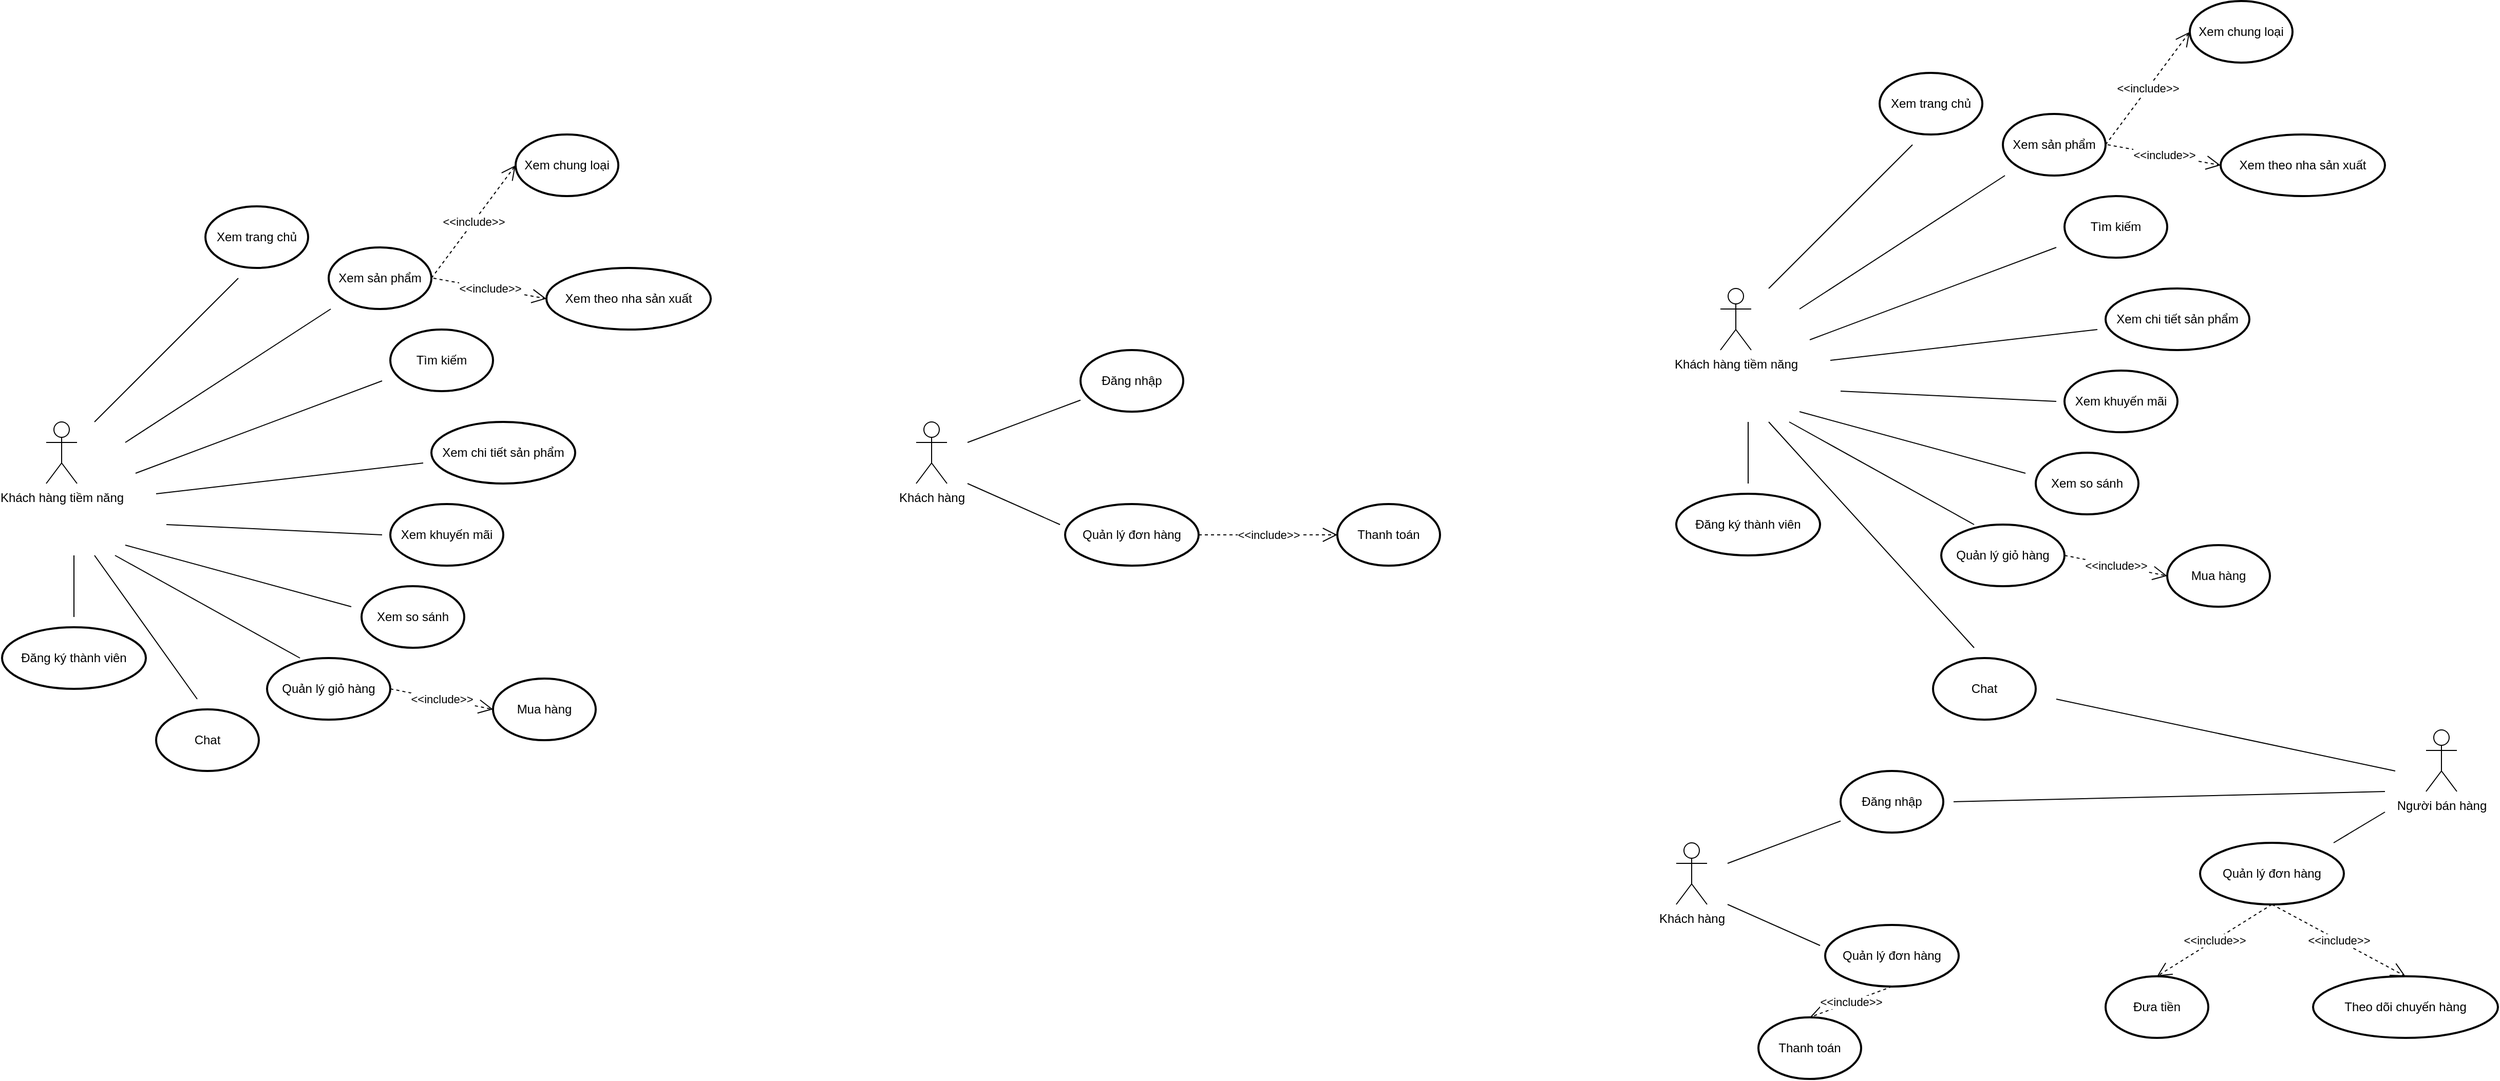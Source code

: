 <mxfile version="28.0.1">
  <diagram name="Page-1" id="qq9sx-u8qa_xeT4T1fkd">
    <mxGraphModel dx="1713" dy="1063" grid="1" gridSize="10" guides="1" tooltips="1" connect="1" arrows="1" fold="1" page="1" pageScale="1" pageWidth="850" pageHeight="1100" math="0" shadow="0">
      <root>
        <mxCell id="0" />
        <mxCell id="1" parent="0" />
        <mxCell id="FoH2gdAt09zRC_ZvA1Tf-1" value="Khách hàng tiềm năng" style="shape=umlActor;verticalLabelPosition=bottom;verticalAlign=top;html=1;outlineConnect=0;" vertex="1" parent="1">
          <mxGeometry x="1003" y="440" width="30" height="60" as="geometry" />
        </mxCell>
        <mxCell id="FoH2gdAt09zRC_ZvA1Tf-3" value="Xem trang chủ" style="strokeWidth=2;html=1;shape=mxgraph.flowchart.start_1;whiteSpace=wrap;" vertex="1" parent="1">
          <mxGeometry x="1158" y="230" width="100" height="60" as="geometry" />
        </mxCell>
        <mxCell id="FoH2gdAt09zRC_ZvA1Tf-4" value="Xem sản phẩm" style="strokeWidth=2;html=1;shape=mxgraph.flowchart.start_1;whiteSpace=wrap;" vertex="1" parent="1">
          <mxGeometry x="1278" y="270" width="100" height="60" as="geometry" />
        </mxCell>
        <mxCell id="FoH2gdAt09zRC_ZvA1Tf-5" value="Tìm kiếm" style="strokeWidth=2;html=1;shape=mxgraph.flowchart.start_1;whiteSpace=wrap;" vertex="1" parent="1">
          <mxGeometry x="1338" y="350" width="100" height="60" as="geometry" />
        </mxCell>
        <mxCell id="FoH2gdAt09zRC_ZvA1Tf-6" value="Xem chi tiết sản phẩm" style="strokeWidth=2;html=1;shape=mxgraph.flowchart.start_1;whiteSpace=wrap;" vertex="1" parent="1">
          <mxGeometry x="1378" y="440" width="140" height="60" as="geometry" />
        </mxCell>
        <mxCell id="FoH2gdAt09zRC_ZvA1Tf-7" value="Xem khuyến mãi" style="strokeWidth=2;html=1;shape=mxgraph.flowchart.start_1;whiteSpace=wrap;" vertex="1" parent="1">
          <mxGeometry x="1338" y="520" width="110" height="60" as="geometry" />
        </mxCell>
        <mxCell id="FoH2gdAt09zRC_ZvA1Tf-8" value="Quản lý giỏ hàng" style="strokeWidth=2;html=1;shape=mxgraph.flowchart.start_1;whiteSpace=wrap;" vertex="1" parent="1">
          <mxGeometry x="1218" y="670" width="120" height="60" as="geometry" />
        </mxCell>
        <mxCell id="FoH2gdAt09zRC_ZvA1Tf-9" value="Xem so sánh" style="strokeWidth=2;html=1;shape=mxgraph.flowchart.start_1;whiteSpace=wrap;" vertex="1" parent="1">
          <mxGeometry x="1310" y="600" width="100" height="60" as="geometry" />
        </mxCell>
        <mxCell id="FoH2gdAt09zRC_ZvA1Tf-10" value="Chat" style="strokeWidth=2;html=1;shape=mxgraph.flowchart.start_1;whiteSpace=wrap;" vertex="1" parent="1">
          <mxGeometry x="1110" y="720" width="100" height="60" as="geometry" />
        </mxCell>
        <mxCell id="FoH2gdAt09zRC_ZvA1Tf-11" value="Đăng ký thành viên" style="strokeWidth=2;html=1;shape=mxgraph.flowchart.start_1;whiteSpace=wrap;" vertex="1" parent="1">
          <mxGeometry x="960" y="640" width="140" height="60" as="geometry" />
        </mxCell>
        <mxCell id="FoH2gdAt09zRC_ZvA1Tf-13" value="" style="endArrow=none;html=1;rounded=0;" edge="1" parent="1">
          <mxGeometry width="50" height="50" relative="1" as="geometry">
            <mxPoint x="1050" y="440" as="sourcePoint" />
            <mxPoint x="1190" y="300" as="targetPoint" />
          </mxGeometry>
        </mxCell>
        <mxCell id="FoH2gdAt09zRC_ZvA1Tf-14" value="" style="endArrow=none;html=1;rounded=0;" edge="1" parent="1">
          <mxGeometry width="50" height="50" relative="1" as="geometry">
            <mxPoint x="1080" y="460" as="sourcePoint" />
            <mxPoint x="1280" y="330" as="targetPoint" />
          </mxGeometry>
        </mxCell>
        <mxCell id="FoH2gdAt09zRC_ZvA1Tf-15" value="" style="endArrow=none;html=1;rounded=0;" edge="1" parent="1">
          <mxGeometry width="50" height="50" relative="1" as="geometry">
            <mxPoint x="1090" y="490" as="sourcePoint" />
            <mxPoint x="1330" y="400" as="targetPoint" />
          </mxGeometry>
        </mxCell>
        <mxCell id="FoH2gdAt09zRC_ZvA1Tf-17" value="" style="endArrow=none;html=1;rounded=0;" edge="1" parent="1">
          <mxGeometry width="50" height="50" relative="1" as="geometry">
            <mxPoint x="1110" y="510" as="sourcePoint" />
            <mxPoint x="1370" y="480" as="targetPoint" />
          </mxGeometry>
        </mxCell>
        <mxCell id="FoH2gdAt09zRC_ZvA1Tf-18" value="" style="endArrow=none;html=1;rounded=0;" edge="1" parent="1">
          <mxGeometry width="50" height="50" relative="1" as="geometry">
            <mxPoint x="1120" y="540" as="sourcePoint" />
            <mxPoint x="1330" y="550" as="targetPoint" />
          </mxGeometry>
        </mxCell>
        <mxCell id="FoH2gdAt09zRC_ZvA1Tf-19" value="" style="endArrow=none;html=1;rounded=0;" edge="1" parent="1">
          <mxGeometry width="50" height="50" relative="1" as="geometry">
            <mxPoint x="1080" y="560" as="sourcePoint" />
            <mxPoint x="1300" y="620" as="targetPoint" />
          </mxGeometry>
        </mxCell>
        <mxCell id="FoH2gdAt09zRC_ZvA1Tf-20" value="" style="endArrow=none;html=1;rounded=0;" edge="1" parent="1">
          <mxGeometry width="50" height="50" relative="1" as="geometry">
            <mxPoint x="1070" y="570" as="sourcePoint" />
            <mxPoint x="1250" y="670" as="targetPoint" />
          </mxGeometry>
        </mxCell>
        <mxCell id="FoH2gdAt09zRC_ZvA1Tf-22" value="" style="endArrow=none;html=1;rounded=0;" edge="1" parent="1">
          <mxGeometry width="50" height="50" relative="1" as="geometry">
            <mxPoint x="1050" y="570" as="sourcePoint" />
            <mxPoint x="1150" y="710" as="targetPoint" />
          </mxGeometry>
        </mxCell>
        <mxCell id="FoH2gdAt09zRC_ZvA1Tf-23" value="" style="endArrow=none;html=1;rounded=0;" edge="1" parent="1">
          <mxGeometry width="50" height="50" relative="1" as="geometry">
            <mxPoint x="1030" y="570" as="sourcePoint" />
            <mxPoint x="1030" y="630" as="targetPoint" />
          </mxGeometry>
        </mxCell>
        <mxCell id="FoH2gdAt09zRC_ZvA1Tf-24" value="Xem chung loại" style="strokeWidth=2;html=1;shape=mxgraph.flowchart.start_1;whiteSpace=wrap;" vertex="1" parent="1">
          <mxGeometry x="1460" y="160" width="100" height="60" as="geometry" />
        </mxCell>
        <mxCell id="FoH2gdAt09zRC_ZvA1Tf-25" value="Xem theo nha sản xuất" style="strokeWidth=2;html=1;shape=mxgraph.flowchart.start_1;whiteSpace=wrap;" vertex="1" parent="1">
          <mxGeometry x="1490" y="290" width="160" height="60" as="geometry" />
        </mxCell>
        <mxCell id="FoH2gdAt09zRC_ZvA1Tf-26" value="Mua hàng" style="strokeWidth=2;html=1;shape=mxgraph.flowchart.start_1;whiteSpace=wrap;" vertex="1" parent="1">
          <mxGeometry x="1438" y="690" width="100" height="60" as="geometry" />
        </mxCell>
        <mxCell id="FoH2gdAt09zRC_ZvA1Tf-27" value="&amp;lt;&amp;lt;include&amp;gt;&amp;gt;" style="endArrow=open;endSize=12;dashed=1;html=1;rounded=0;exitX=1;exitY=0.5;exitDx=0;exitDy=0;exitPerimeter=0;entryX=0;entryY=0.5;entryDx=0;entryDy=0;entryPerimeter=0;" edge="1" parent="1" source="FoH2gdAt09zRC_ZvA1Tf-4" target="FoH2gdAt09zRC_ZvA1Tf-24">
          <mxGeometry width="160" relative="1" as="geometry">
            <mxPoint x="1275" y="170" as="sourcePoint" />
            <mxPoint x="1435" y="170" as="targetPoint" />
          </mxGeometry>
        </mxCell>
        <mxCell id="FoH2gdAt09zRC_ZvA1Tf-28" value="&amp;lt;&amp;lt;include&amp;gt;&amp;gt;" style="endArrow=open;endSize=12;dashed=1;html=1;rounded=0;entryX=0;entryY=0.5;entryDx=0;entryDy=0;entryPerimeter=0;" edge="1" parent="1" target="FoH2gdAt09zRC_ZvA1Tf-25">
          <mxGeometry width="160" relative="1" as="geometry">
            <mxPoint x="1380" y="300" as="sourcePoint" />
            <mxPoint x="1532" y="300" as="targetPoint" />
          </mxGeometry>
        </mxCell>
        <mxCell id="FoH2gdAt09zRC_ZvA1Tf-29" value="&amp;lt;&amp;lt;include&amp;gt;&amp;gt;" style="endArrow=open;endSize=12;dashed=1;html=1;rounded=0;exitX=1;exitY=0.5;exitDx=0;exitDy=0;exitPerimeter=0;entryX=0;entryY=0.5;entryDx=0;entryDy=0;entryPerimeter=0;" edge="1" parent="1" source="FoH2gdAt09zRC_ZvA1Tf-8" target="FoH2gdAt09zRC_ZvA1Tf-26">
          <mxGeometry width="160" relative="1" as="geometry">
            <mxPoint x="1410" y="950" as="sourcePoint" />
            <mxPoint x="1492" y="840" as="targetPoint" />
          </mxGeometry>
        </mxCell>
        <mxCell id="FoH2gdAt09zRC_ZvA1Tf-30" value="Khách hàng" style="shape=umlActor;verticalLabelPosition=bottom;verticalAlign=top;html=1;" vertex="1" parent="1">
          <mxGeometry x="1850" y="440" width="30" height="60" as="geometry" />
        </mxCell>
        <mxCell id="FoH2gdAt09zRC_ZvA1Tf-33" value="Đăng nhập" style="strokeWidth=2;html=1;shape=mxgraph.flowchart.start_1;whiteSpace=wrap;" vertex="1" parent="1">
          <mxGeometry x="2010" y="370" width="100" height="60" as="geometry" />
        </mxCell>
        <mxCell id="FoH2gdAt09zRC_ZvA1Tf-34" value="Quản lý đơn hàng" style="strokeWidth=2;html=1;shape=mxgraph.flowchart.start_1;whiteSpace=wrap;" vertex="1" parent="1">
          <mxGeometry x="1995" y="520" width="130" height="60" as="geometry" />
        </mxCell>
        <mxCell id="FoH2gdAt09zRC_ZvA1Tf-35" value="Thanh toán" style="strokeWidth=2;html=1;shape=mxgraph.flowchart.start_1;whiteSpace=wrap;" vertex="1" parent="1">
          <mxGeometry x="2260" y="520" width="100" height="60" as="geometry" />
        </mxCell>
        <mxCell id="FoH2gdAt09zRC_ZvA1Tf-36" value="" style="endArrow=none;html=1;rounded=0;" edge="1" parent="1" target="FoH2gdAt09zRC_ZvA1Tf-33">
          <mxGeometry width="50" height="50" relative="1" as="geometry">
            <mxPoint x="1900" y="460" as="sourcePoint" />
            <mxPoint x="2020" y="360" as="targetPoint" />
          </mxGeometry>
        </mxCell>
        <mxCell id="FoH2gdAt09zRC_ZvA1Tf-37" value="" style="endArrow=none;html=1;rounded=0;" edge="1" parent="1">
          <mxGeometry width="50" height="50" relative="1" as="geometry">
            <mxPoint x="1900" y="500" as="sourcePoint" />
            <mxPoint x="1990" y="540" as="targetPoint" />
          </mxGeometry>
        </mxCell>
        <mxCell id="FoH2gdAt09zRC_ZvA1Tf-38" value="&amp;lt;&amp;lt;include&amp;gt;&amp;gt;" style="endArrow=open;endSize=12;dashed=1;html=1;rounded=0;exitX=1;exitY=0.5;exitDx=0;exitDy=0;exitPerimeter=0;entryX=0;entryY=0.5;entryDx=0;entryDy=0;entryPerimeter=0;" edge="1" parent="1" source="FoH2gdAt09zRC_ZvA1Tf-34" target="FoH2gdAt09zRC_ZvA1Tf-35">
          <mxGeometry width="160" relative="1" as="geometry">
            <mxPoint x="2160" y="670" as="sourcePoint" />
            <mxPoint x="2260" y="690" as="targetPoint" />
          </mxGeometry>
        </mxCell>
        <mxCell id="FoH2gdAt09zRC_ZvA1Tf-40" value="Khách hàng tiềm năng" style="shape=umlActor;verticalLabelPosition=bottom;verticalAlign=top;html=1;outlineConnect=0;" vertex="1" parent="1">
          <mxGeometry x="2633" y="310" width="30" height="60" as="geometry" />
        </mxCell>
        <mxCell id="FoH2gdAt09zRC_ZvA1Tf-41" value="Xem trang chủ" style="strokeWidth=2;html=1;shape=mxgraph.flowchart.start_1;whiteSpace=wrap;" vertex="1" parent="1">
          <mxGeometry x="2788" y="100" width="100" height="60" as="geometry" />
        </mxCell>
        <mxCell id="FoH2gdAt09zRC_ZvA1Tf-42" value="Xem sản phẩm" style="strokeWidth=2;html=1;shape=mxgraph.flowchart.start_1;whiteSpace=wrap;" vertex="1" parent="1">
          <mxGeometry x="2908" y="140" width="100" height="60" as="geometry" />
        </mxCell>
        <mxCell id="FoH2gdAt09zRC_ZvA1Tf-43" value="Tìm kiếm" style="strokeWidth=2;html=1;shape=mxgraph.flowchart.start_1;whiteSpace=wrap;" vertex="1" parent="1">
          <mxGeometry x="2968" y="220" width="100" height="60" as="geometry" />
        </mxCell>
        <mxCell id="FoH2gdAt09zRC_ZvA1Tf-44" value="Xem chi tiết sản phẩm" style="strokeWidth=2;html=1;shape=mxgraph.flowchart.start_1;whiteSpace=wrap;" vertex="1" parent="1">
          <mxGeometry x="3008" y="310" width="140" height="60" as="geometry" />
        </mxCell>
        <mxCell id="FoH2gdAt09zRC_ZvA1Tf-45" value="Xem khuyến mãi" style="strokeWidth=2;html=1;shape=mxgraph.flowchart.start_1;whiteSpace=wrap;" vertex="1" parent="1">
          <mxGeometry x="2968" y="390" width="110" height="60" as="geometry" />
        </mxCell>
        <mxCell id="FoH2gdAt09zRC_ZvA1Tf-46" value="Quản lý giỏ hàng" style="strokeWidth=2;html=1;shape=mxgraph.flowchart.start_1;whiteSpace=wrap;" vertex="1" parent="1">
          <mxGeometry x="2848" y="540" width="120" height="60" as="geometry" />
        </mxCell>
        <mxCell id="FoH2gdAt09zRC_ZvA1Tf-47" value="Xem so sánh" style="strokeWidth=2;html=1;shape=mxgraph.flowchart.start_1;whiteSpace=wrap;" vertex="1" parent="1">
          <mxGeometry x="2940" y="470" width="100" height="60" as="geometry" />
        </mxCell>
        <mxCell id="FoH2gdAt09zRC_ZvA1Tf-48" value="Chat" style="strokeWidth=2;html=1;shape=mxgraph.flowchart.start_1;whiteSpace=wrap;" vertex="1" parent="1">
          <mxGeometry x="2840" y="670" width="100" height="60" as="geometry" />
        </mxCell>
        <mxCell id="FoH2gdAt09zRC_ZvA1Tf-49" value="Đăng ký thành viên" style="strokeWidth=2;html=1;shape=mxgraph.flowchart.start_1;whiteSpace=wrap;" vertex="1" parent="1">
          <mxGeometry x="2590" y="510" width="140" height="60" as="geometry" />
        </mxCell>
        <mxCell id="FoH2gdAt09zRC_ZvA1Tf-50" value="" style="endArrow=none;html=1;rounded=0;" edge="1" parent="1">
          <mxGeometry width="50" height="50" relative="1" as="geometry">
            <mxPoint x="2680" y="310" as="sourcePoint" />
            <mxPoint x="2820" y="170" as="targetPoint" />
          </mxGeometry>
        </mxCell>
        <mxCell id="FoH2gdAt09zRC_ZvA1Tf-51" value="" style="endArrow=none;html=1;rounded=0;" edge="1" parent="1">
          <mxGeometry width="50" height="50" relative="1" as="geometry">
            <mxPoint x="2710" y="330" as="sourcePoint" />
            <mxPoint x="2910" y="200" as="targetPoint" />
          </mxGeometry>
        </mxCell>
        <mxCell id="FoH2gdAt09zRC_ZvA1Tf-52" value="" style="endArrow=none;html=1;rounded=0;" edge="1" parent="1">
          <mxGeometry width="50" height="50" relative="1" as="geometry">
            <mxPoint x="2720" y="360" as="sourcePoint" />
            <mxPoint x="2960" y="270" as="targetPoint" />
          </mxGeometry>
        </mxCell>
        <mxCell id="FoH2gdAt09zRC_ZvA1Tf-53" value="" style="endArrow=none;html=1;rounded=0;" edge="1" parent="1">
          <mxGeometry width="50" height="50" relative="1" as="geometry">
            <mxPoint x="2740" y="380" as="sourcePoint" />
            <mxPoint x="3000" y="350" as="targetPoint" />
          </mxGeometry>
        </mxCell>
        <mxCell id="FoH2gdAt09zRC_ZvA1Tf-54" value="" style="endArrow=none;html=1;rounded=0;" edge="1" parent="1">
          <mxGeometry width="50" height="50" relative="1" as="geometry">
            <mxPoint x="2750" y="410" as="sourcePoint" />
            <mxPoint x="2960" y="420" as="targetPoint" />
          </mxGeometry>
        </mxCell>
        <mxCell id="FoH2gdAt09zRC_ZvA1Tf-55" value="" style="endArrow=none;html=1;rounded=0;" edge="1" parent="1">
          <mxGeometry width="50" height="50" relative="1" as="geometry">
            <mxPoint x="2710" y="430" as="sourcePoint" />
            <mxPoint x="2930" y="490" as="targetPoint" />
          </mxGeometry>
        </mxCell>
        <mxCell id="FoH2gdAt09zRC_ZvA1Tf-56" value="" style="endArrow=none;html=1;rounded=0;" edge="1" parent="1">
          <mxGeometry width="50" height="50" relative="1" as="geometry">
            <mxPoint x="2700" y="440" as="sourcePoint" />
            <mxPoint x="2880" y="540" as="targetPoint" />
          </mxGeometry>
        </mxCell>
        <mxCell id="FoH2gdAt09zRC_ZvA1Tf-57" value="" style="endArrow=none;html=1;rounded=0;" edge="1" parent="1">
          <mxGeometry width="50" height="50" relative="1" as="geometry">
            <mxPoint x="2680" y="440" as="sourcePoint" />
            <mxPoint x="2880" y="660" as="targetPoint" />
          </mxGeometry>
        </mxCell>
        <mxCell id="FoH2gdAt09zRC_ZvA1Tf-58" value="" style="endArrow=none;html=1;rounded=0;" edge="1" parent="1">
          <mxGeometry width="50" height="50" relative="1" as="geometry">
            <mxPoint x="2660" y="440" as="sourcePoint" />
            <mxPoint x="2660" y="500" as="targetPoint" />
          </mxGeometry>
        </mxCell>
        <mxCell id="FoH2gdAt09zRC_ZvA1Tf-59" value="Xem chung loại" style="strokeWidth=2;html=1;shape=mxgraph.flowchart.start_1;whiteSpace=wrap;" vertex="1" parent="1">
          <mxGeometry x="3090" y="30" width="100" height="60" as="geometry" />
        </mxCell>
        <mxCell id="FoH2gdAt09zRC_ZvA1Tf-60" value="Xem theo nha sản xuất" style="strokeWidth=2;html=1;shape=mxgraph.flowchart.start_1;whiteSpace=wrap;" vertex="1" parent="1">
          <mxGeometry x="3120" y="160" width="160" height="60" as="geometry" />
        </mxCell>
        <mxCell id="FoH2gdAt09zRC_ZvA1Tf-61" value="Mua hàng" style="strokeWidth=2;html=1;shape=mxgraph.flowchart.start_1;whiteSpace=wrap;" vertex="1" parent="1">
          <mxGeometry x="3068" y="560" width="100" height="60" as="geometry" />
        </mxCell>
        <mxCell id="FoH2gdAt09zRC_ZvA1Tf-62" value="&amp;lt;&amp;lt;include&amp;gt;&amp;gt;" style="endArrow=open;endSize=12;dashed=1;html=1;rounded=0;exitX=1;exitY=0.5;exitDx=0;exitDy=0;exitPerimeter=0;entryX=0;entryY=0.5;entryDx=0;entryDy=0;entryPerimeter=0;" edge="1" parent="1" source="FoH2gdAt09zRC_ZvA1Tf-42" target="FoH2gdAt09zRC_ZvA1Tf-59">
          <mxGeometry width="160" relative="1" as="geometry">
            <mxPoint x="2905" y="40" as="sourcePoint" />
            <mxPoint x="3065" y="40" as="targetPoint" />
          </mxGeometry>
        </mxCell>
        <mxCell id="FoH2gdAt09zRC_ZvA1Tf-63" value="&amp;lt;&amp;lt;include&amp;gt;&amp;gt;" style="endArrow=open;endSize=12;dashed=1;html=1;rounded=0;entryX=0;entryY=0.5;entryDx=0;entryDy=0;entryPerimeter=0;" edge="1" parent="1" target="FoH2gdAt09zRC_ZvA1Tf-60">
          <mxGeometry width="160" relative="1" as="geometry">
            <mxPoint x="3010" y="170" as="sourcePoint" />
            <mxPoint x="3162" y="170" as="targetPoint" />
          </mxGeometry>
        </mxCell>
        <mxCell id="FoH2gdAt09zRC_ZvA1Tf-64" value="&amp;lt;&amp;lt;include&amp;gt;&amp;gt;" style="endArrow=open;endSize=12;dashed=1;html=1;rounded=0;exitX=1;exitY=0.5;exitDx=0;exitDy=0;exitPerimeter=0;entryX=0;entryY=0.5;entryDx=0;entryDy=0;entryPerimeter=0;" edge="1" parent="1" source="FoH2gdAt09zRC_ZvA1Tf-46" target="FoH2gdAt09zRC_ZvA1Tf-61">
          <mxGeometry width="160" relative="1" as="geometry">
            <mxPoint x="3040" y="820" as="sourcePoint" />
            <mxPoint x="3122" y="710" as="targetPoint" />
          </mxGeometry>
        </mxCell>
        <mxCell id="FoH2gdAt09zRC_ZvA1Tf-65" value="Khách hàng" style="shape=umlActor;verticalLabelPosition=bottom;verticalAlign=top;html=1;" vertex="1" parent="1">
          <mxGeometry x="2590" y="850" width="30" height="60" as="geometry" />
        </mxCell>
        <mxCell id="FoH2gdAt09zRC_ZvA1Tf-66" value="Đăng nhập" style="strokeWidth=2;html=1;shape=mxgraph.flowchart.start_1;whiteSpace=wrap;" vertex="1" parent="1">
          <mxGeometry x="2750" y="780" width="100" height="60" as="geometry" />
        </mxCell>
        <mxCell id="FoH2gdAt09zRC_ZvA1Tf-67" value="Quản lý đơn hàng" style="strokeWidth=2;html=1;shape=mxgraph.flowchart.start_1;whiteSpace=wrap;" vertex="1" parent="1">
          <mxGeometry x="2735" y="930" width="130" height="60" as="geometry" />
        </mxCell>
        <mxCell id="FoH2gdAt09zRC_ZvA1Tf-68" value="Thanh toán" style="strokeWidth=2;html=1;shape=mxgraph.flowchart.start_1;whiteSpace=wrap;" vertex="1" parent="1">
          <mxGeometry x="2670" y="1020" width="100" height="60" as="geometry" />
        </mxCell>
        <mxCell id="FoH2gdAt09zRC_ZvA1Tf-69" value="" style="endArrow=none;html=1;rounded=0;" edge="1" parent="1" target="FoH2gdAt09zRC_ZvA1Tf-66">
          <mxGeometry width="50" height="50" relative="1" as="geometry">
            <mxPoint x="2640" y="870" as="sourcePoint" />
            <mxPoint x="2760" y="770" as="targetPoint" />
          </mxGeometry>
        </mxCell>
        <mxCell id="FoH2gdAt09zRC_ZvA1Tf-70" value="" style="endArrow=none;html=1;rounded=0;" edge="1" parent="1">
          <mxGeometry width="50" height="50" relative="1" as="geometry">
            <mxPoint x="2640" y="910" as="sourcePoint" />
            <mxPoint x="2730" y="950" as="targetPoint" />
          </mxGeometry>
        </mxCell>
        <mxCell id="FoH2gdAt09zRC_ZvA1Tf-71" value="&amp;lt;&amp;lt;include&amp;gt;&amp;gt;" style="endArrow=open;endSize=12;dashed=1;html=1;rounded=0;exitX=0.5;exitY=1;exitDx=0;exitDy=0;exitPerimeter=0;entryX=0.5;entryY=0;entryDx=0;entryDy=0;entryPerimeter=0;" edge="1" parent="1" source="FoH2gdAt09zRC_ZvA1Tf-67" target="FoH2gdAt09zRC_ZvA1Tf-68">
          <mxGeometry width="160" relative="1" as="geometry">
            <mxPoint x="2900" y="1080" as="sourcePoint" />
            <mxPoint x="3000" y="1100" as="targetPoint" />
          </mxGeometry>
        </mxCell>
        <mxCell id="FoH2gdAt09zRC_ZvA1Tf-72" value="Người bán hàng" style="shape=umlActor;verticalLabelPosition=bottom;verticalAlign=top;html=1;" vertex="1" parent="1">
          <mxGeometry x="3320" y="740" width="30" height="60" as="geometry" />
        </mxCell>
        <mxCell id="FoH2gdAt09zRC_ZvA1Tf-73" value="Quản lý đơn hàng" style="strokeWidth=2;html=1;shape=mxgraph.flowchart.start_1;whiteSpace=wrap;" vertex="1" parent="1">
          <mxGeometry x="3100" y="850" width="140" height="60" as="geometry" />
        </mxCell>
        <mxCell id="FoH2gdAt09zRC_ZvA1Tf-74" value="" style="endArrow=none;html=1;rounded=0;" edge="1" parent="1">
          <mxGeometry width="50" height="50" relative="1" as="geometry">
            <mxPoint x="2960" y="710" as="sourcePoint" />
            <mxPoint x="3290" y="780" as="targetPoint" />
          </mxGeometry>
        </mxCell>
        <mxCell id="FoH2gdAt09zRC_ZvA1Tf-75" value="" style="endArrow=none;html=1;rounded=0;" edge="1" parent="1">
          <mxGeometry width="50" height="50" relative="1" as="geometry">
            <mxPoint x="3230" y="850" as="sourcePoint" />
            <mxPoint x="3280" y="820" as="targetPoint" />
          </mxGeometry>
        </mxCell>
        <mxCell id="FoH2gdAt09zRC_ZvA1Tf-76" value="" style="endArrow=none;html=1;rounded=0;" edge="1" parent="1">
          <mxGeometry width="50" height="50" relative="1" as="geometry">
            <mxPoint x="2860" y="810" as="sourcePoint" />
            <mxPoint x="3280" y="800" as="targetPoint" />
          </mxGeometry>
        </mxCell>
        <mxCell id="FoH2gdAt09zRC_ZvA1Tf-77" value="Đưa tiền" style="strokeWidth=2;html=1;shape=mxgraph.flowchart.start_1;whiteSpace=wrap;" vertex="1" parent="1">
          <mxGeometry x="3008" y="980" width="100" height="60" as="geometry" />
        </mxCell>
        <mxCell id="FoH2gdAt09zRC_ZvA1Tf-78" value="Theo dõi chuyến hàng" style="strokeWidth=2;html=1;shape=mxgraph.flowchart.start_1;whiteSpace=wrap;" vertex="1" parent="1">
          <mxGeometry x="3210" y="980" width="180" height="60" as="geometry" />
        </mxCell>
        <mxCell id="FoH2gdAt09zRC_ZvA1Tf-79" value="&amp;lt;&amp;lt;include&amp;gt;&amp;gt;" style="endArrow=open;endSize=12;dashed=1;html=1;rounded=0;exitX=0.5;exitY=1;exitDx=0;exitDy=0;exitPerimeter=0;entryX=0.5;entryY=0;entryDx=0;entryDy=0;entryPerimeter=0;" edge="1" parent="1" source="FoH2gdAt09zRC_ZvA1Tf-73" target="FoH2gdAt09zRC_ZvA1Tf-77">
          <mxGeometry width="160" relative="1" as="geometry">
            <mxPoint x="3500" y="880" as="sourcePoint" />
            <mxPoint x="3430" y="970" as="targetPoint" />
          </mxGeometry>
        </mxCell>
        <mxCell id="FoH2gdAt09zRC_ZvA1Tf-80" value="&amp;lt;&amp;lt;include&amp;gt;&amp;gt;" style="endArrow=open;endSize=12;dashed=1;html=1;rounded=0;exitX=0.5;exitY=1;exitDx=0;exitDy=0;exitPerimeter=0;entryX=0.5;entryY=0;entryDx=0;entryDy=0;entryPerimeter=0;" edge="1" parent="1" source="FoH2gdAt09zRC_ZvA1Tf-73" target="FoH2gdAt09zRC_ZvA1Tf-78">
          <mxGeometry width="160" relative="1" as="geometry">
            <mxPoint x="3530" y="860" as="sourcePoint" />
            <mxPoint x="3460" y="950" as="targetPoint" />
          </mxGeometry>
        </mxCell>
      </root>
    </mxGraphModel>
  </diagram>
</mxfile>
